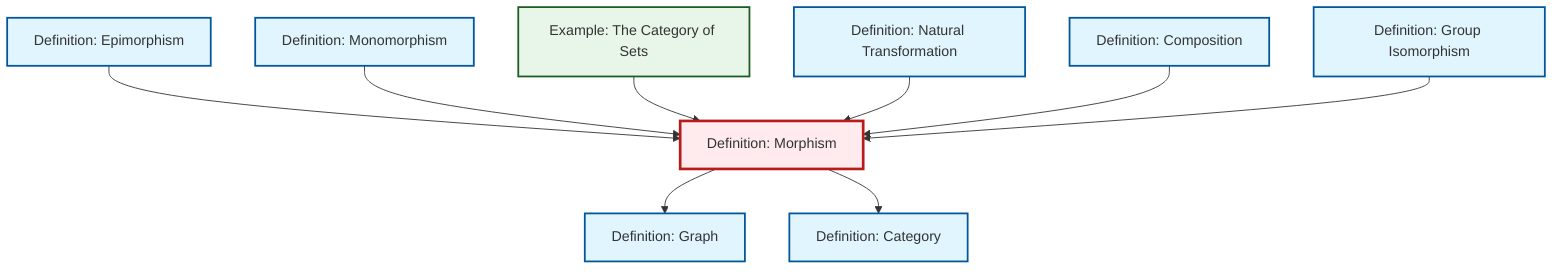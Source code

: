 graph TD
    classDef definition fill:#e1f5fe,stroke:#01579b,stroke-width:2px
    classDef theorem fill:#f3e5f5,stroke:#4a148c,stroke-width:2px
    classDef axiom fill:#fff3e0,stroke:#e65100,stroke-width:2px
    classDef example fill:#e8f5e9,stroke:#1b5e20,stroke-width:2px
    classDef current fill:#ffebee,stroke:#b71c1c,stroke-width:3px
    def-composition["Definition: Composition"]:::definition
    def-monomorphism["Definition: Monomorphism"]:::definition
    ex-set-category["Example: The Category of Sets"]:::example
    def-epimorphism["Definition: Epimorphism"]:::definition
    def-morphism["Definition: Morphism"]:::definition
    def-isomorphism["Definition: Group Isomorphism"]:::definition
    def-natural-transformation["Definition: Natural Transformation"]:::definition
    def-graph["Definition: Graph"]:::definition
    def-category["Definition: Category"]:::definition
    def-epimorphism --> def-morphism
    def-morphism --> def-graph
    def-monomorphism --> def-morphism
    ex-set-category --> def-morphism
    def-natural-transformation --> def-morphism
    def-composition --> def-morphism
    def-morphism --> def-category
    def-isomorphism --> def-morphism
    class def-morphism current